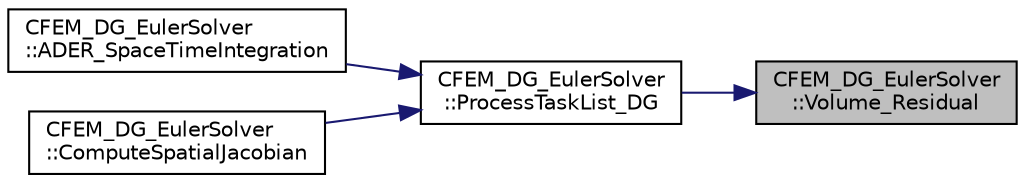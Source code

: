 digraph "CFEM_DG_EulerSolver::Volume_Residual"
{
 // LATEX_PDF_SIZE
  edge [fontname="Helvetica",fontsize="10",labelfontname="Helvetica",labelfontsize="10"];
  node [fontname="Helvetica",fontsize="10",shape=record];
  rankdir="RL";
  Node1 [label="CFEM_DG_EulerSolver\l::Volume_Residual",height=0.2,width=0.4,color="black", fillcolor="grey75", style="filled", fontcolor="black",tooltip="Compute the volume contributions to the spatial residual. It is a virtual function,..."];
  Node1 -> Node2 [dir="back",color="midnightblue",fontsize="10",style="solid",fontname="Helvetica"];
  Node2 [label="CFEM_DG_EulerSolver\l::ProcessTaskList_DG",height=0.2,width=0.4,color="black", fillcolor="white", style="filled",URL="$classCFEM__DG__EulerSolver.html#ae807ca68b2d465020b63d617d54e339a",tooltip="Function, which processes the list of tasks to be executed by the DG solver."];
  Node2 -> Node3 [dir="back",color="midnightblue",fontsize="10",style="solid",fontname="Helvetica"];
  Node3 [label="CFEM_DG_EulerSolver\l::ADER_SpaceTimeIntegration",height=0.2,width=0.4,color="black", fillcolor="white", style="filled",URL="$classCFEM__DG__EulerSolver.html#a0fe3772f40c29248f26fb08fa215af4e",tooltip="Function, to carry out the space time integration for ADER with time accurate local time stepping."];
  Node2 -> Node4 [dir="back",color="midnightblue",fontsize="10",style="solid",fontname="Helvetica"];
  Node4 [label="CFEM_DG_EulerSolver\l::ComputeSpatialJacobian",height=0.2,width=0.4,color="black", fillcolor="white", style="filled",URL="$classCFEM__DG__EulerSolver.html#a370cb798d700bb080b52ec22834f78da",tooltip="Function, which controls the computation of the spatial Jacobian."];
}
